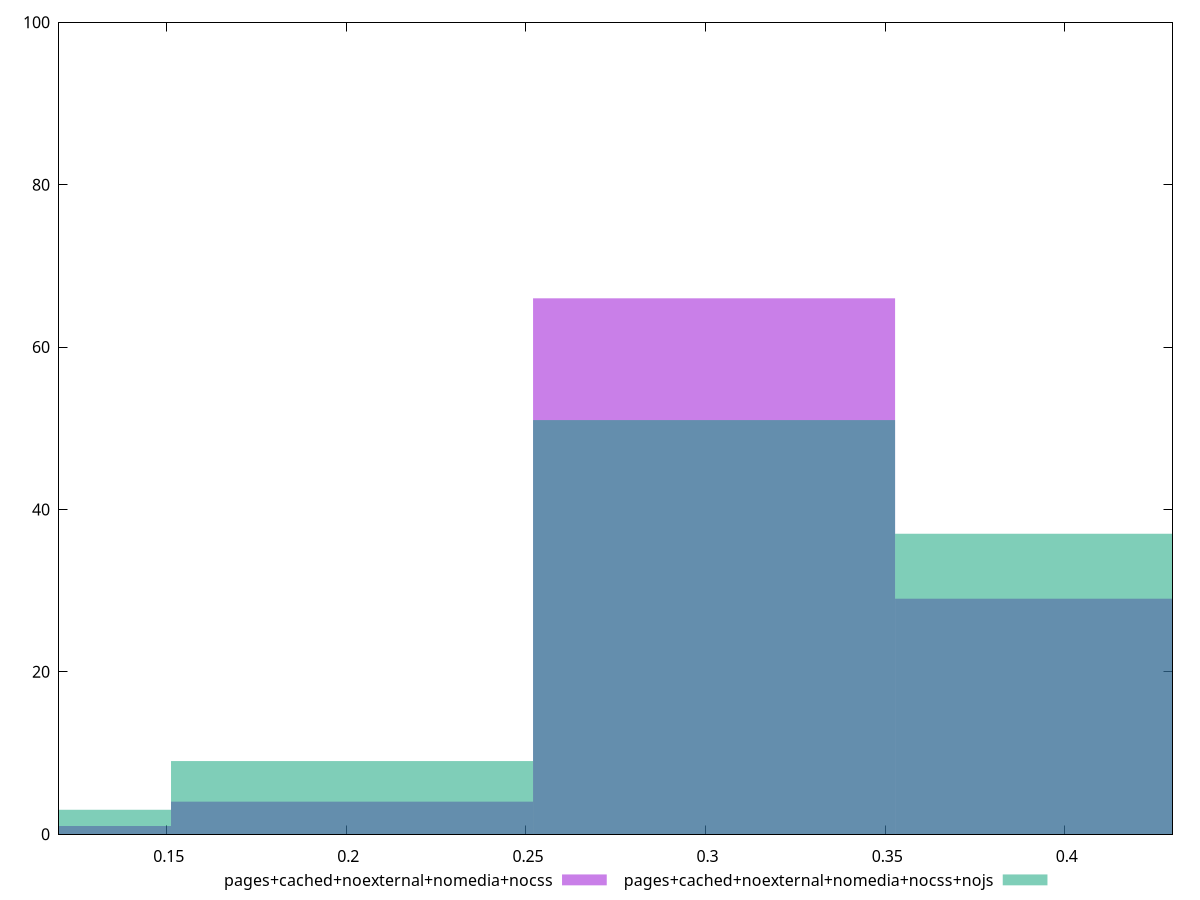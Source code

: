 reset

$pagesCachedNoexternalNomediaNocss <<EOF
0.3023740078190188 66
0.40316534375869173 29
0.20158267187934586 4
0.10079133593967293 1
EOF

$pagesCachedNoexternalNomediaNocssNojs <<EOF
0.3023740078190188 51
0.40316534375869173 37
0.20158267187934586 9
0.10079133593967293 3
EOF

set key outside below
set boxwidth 0.10079133593967293
set xrange [0.12:0.43]
set yrange [0:100]
set trange [0:100]
set style fill transparent solid 0.5 noborder
set terminal svg size 640, 500 enhanced background rgb 'white'
set output "reprap/meta/score/comparison/histogram/4_vs_5.svg"

plot $pagesCachedNoexternalNomediaNocss title "pages+cached+noexternal+nomedia+nocss" with boxes, \
     $pagesCachedNoexternalNomediaNocssNojs title "pages+cached+noexternal+nomedia+nocss+nojs" with boxes

reset
